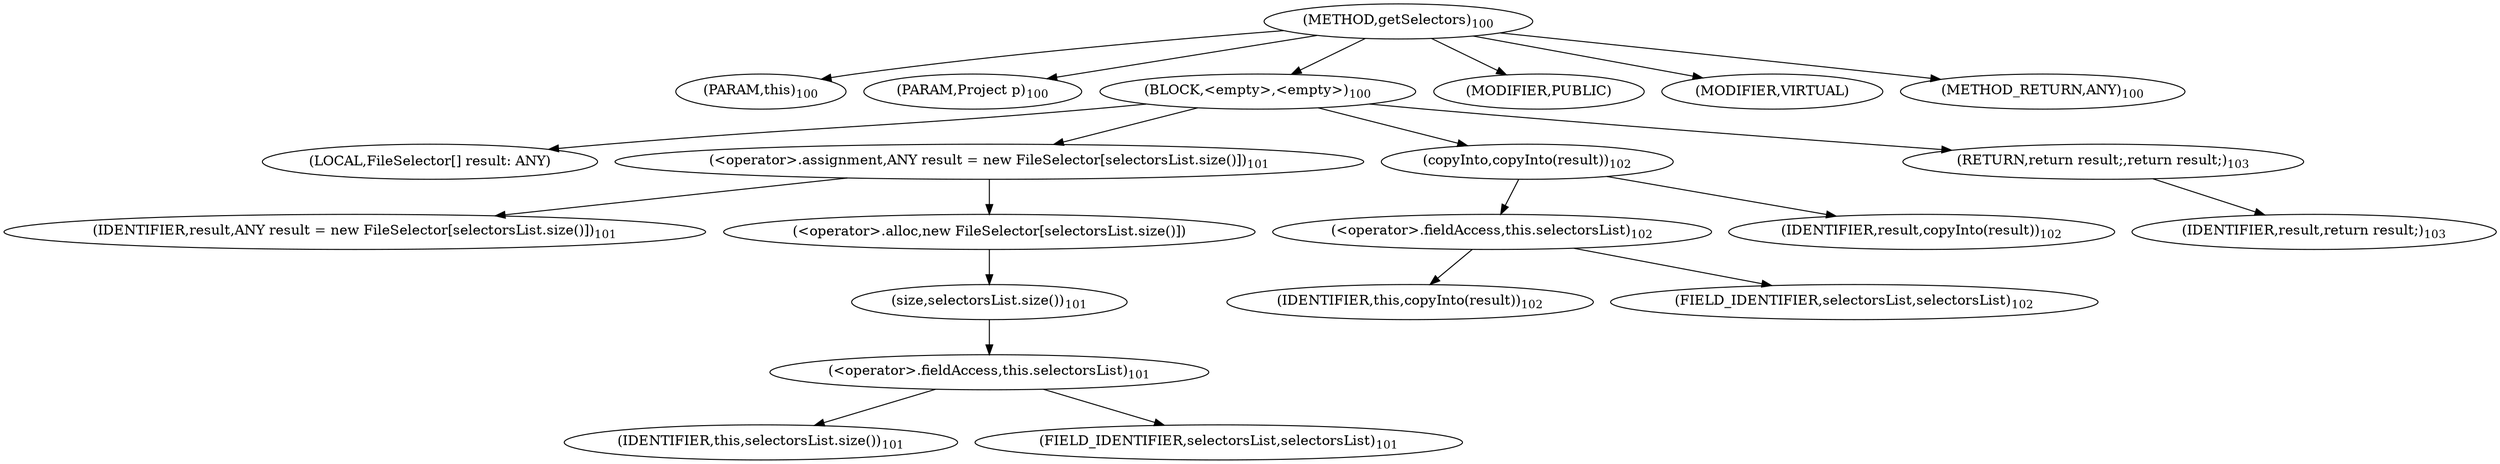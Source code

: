 digraph "getSelectors" {  
"103" [label = <(METHOD,getSelectors)<SUB>100</SUB>> ]
"104" [label = <(PARAM,this)<SUB>100</SUB>> ]
"105" [label = <(PARAM,Project p)<SUB>100</SUB>> ]
"106" [label = <(BLOCK,&lt;empty&gt;,&lt;empty&gt;)<SUB>100</SUB>> ]
"107" [label = <(LOCAL,FileSelector[] result: ANY)> ]
"108" [label = <(&lt;operator&gt;.assignment,ANY result = new FileSelector[selectorsList.size()])<SUB>101</SUB>> ]
"109" [label = <(IDENTIFIER,result,ANY result = new FileSelector[selectorsList.size()])<SUB>101</SUB>> ]
"110" [label = <(&lt;operator&gt;.alloc,new FileSelector[selectorsList.size()])> ]
"111" [label = <(size,selectorsList.size())<SUB>101</SUB>> ]
"112" [label = <(&lt;operator&gt;.fieldAccess,this.selectorsList)<SUB>101</SUB>> ]
"113" [label = <(IDENTIFIER,this,selectorsList.size())<SUB>101</SUB>> ]
"114" [label = <(FIELD_IDENTIFIER,selectorsList,selectorsList)<SUB>101</SUB>> ]
"115" [label = <(copyInto,copyInto(result))<SUB>102</SUB>> ]
"116" [label = <(&lt;operator&gt;.fieldAccess,this.selectorsList)<SUB>102</SUB>> ]
"117" [label = <(IDENTIFIER,this,copyInto(result))<SUB>102</SUB>> ]
"118" [label = <(FIELD_IDENTIFIER,selectorsList,selectorsList)<SUB>102</SUB>> ]
"119" [label = <(IDENTIFIER,result,copyInto(result))<SUB>102</SUB>> ]
"120" [label = <(RETURN,return result;,return result;)<SUB>103</SUB>> ]
"121" [label = <(IDENTIFIER,result,return result;)<SUB>103</SUB>> ]
"122" [label = <(MODIFIER,PUBLIC)> ]
"123" [label = <(MODIFIER,VIRTUAL)> ]
"124" [label = <(METHOD_RETURN,ANY)<SUB>100</SUB>> ]
  "103" -> "104" 
  "103" -> "105" 
  "103" -> "106" 
  "103" -> "122" 
  "103" -> "123" 
  "103" -> "124" 
  "106" -> "107" 
  "106" -> "108" 
  "106" -> "115" 
  "106" -> "120" 
  "108" -> "109" 
  "108" -> "110" 
  "110" -> "111" 
  "111" -> "112" 
  "112" -> "113" 
  "112" -> "114" 
  "115" -> "116" 
  "115" -> "119" 
  "116" -> "117" 
  "116" -> "118" 
  "120" -> "121" 
}

